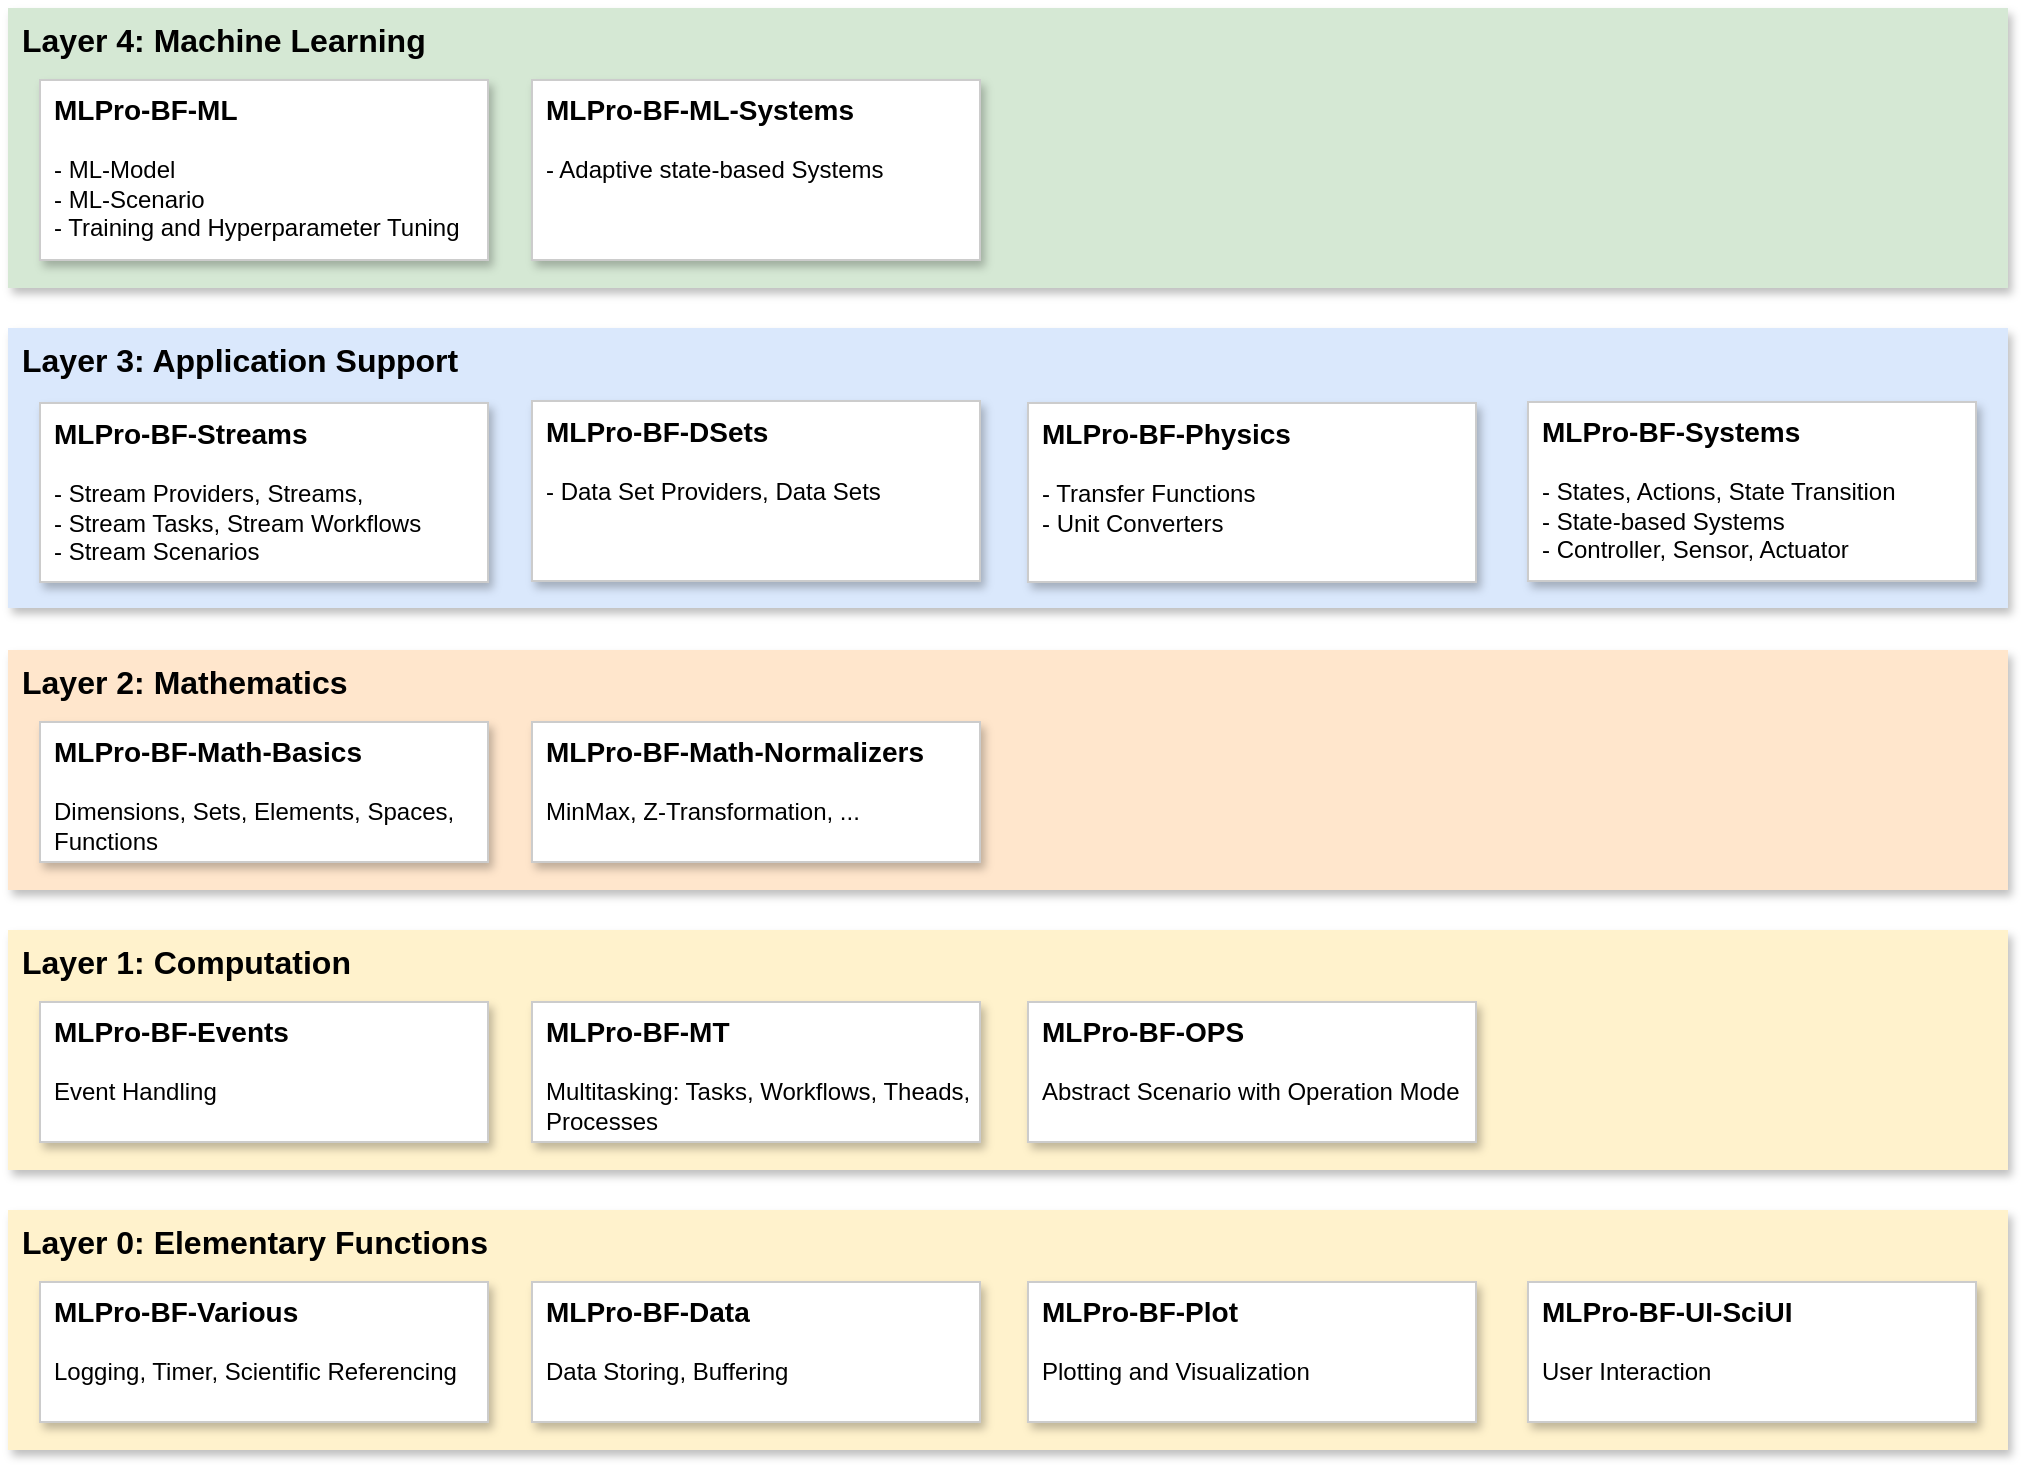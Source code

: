 <mxfile version="20.7.4" type="device"><diagram id="fFlcpSXXy8tqmFIUa-IP" name="Seite-1"><mxGraphModel dx="2894" dy="1236" grid="1" gridSize="10" guides="1" tooltips="1" connect="1" arrows="1" fold="1" page="1" pageScale="1" pageWidth="4681" pageHeight="3300" math="0" shadow="0"><root><mxCell id="0"/><mxCell id="1" parent="0"/><mxCell id="poz4g7Cixv0vnX6POtua-5" value="Layer 4: Machine Learning" style="rounded=0;whiteSpace=wrap;html=1;shadow=1;glass=0;fontSize=16;align=left;labelPosition=center;verticalLabelPosition=middle;verticalAlign=top;spacingLeft=5;spacingRight=5;fontStyle=1;fillColor=#d5e8d4;strokeColor=none;strokeWidth=2;gradientColor=none;" parent="1" vertex="1"><mxGeometry x="40" y="49" width="1000" height="140" as="geometry"/></mxCell><mxCell id="JanPlrSS_G9j6Y3K1HOv-21" value="Layer 0: Elementary Functions" style="rounded=0;whiteSpace=wrap;html=1;shadow=1;glass=0;fontSize=16;align=left;labelPosition=center;verticalLabelPosition=middle;verticalAlign=top;spacingLeft=5;fontStyle=1;strokeColor=none;fillColor=#fff2cc;strokeWidth=1;fontFamily=Helvetica;gradientColor=none;" parent="1" vertex="1"><mxGeometry x="40" y="650" width="1000" height="120" as="geometry"/></mxCell><mxCell id="JanPlrSS_G9j6Y3K1HOv-16" value="Layer 3: Application Support" style="rounded=0;whiteSpace=wrap;html=1;shadow=1;glass=0;fontSize=16;align=left;labelPosition=center;verticalLabelPosition=middle;verticalAlign=top;spacingLeft=5;spacingRight=5;fontStyle=1;fillColor=#dae8fc;strokeColor=none;strokeWidth=2;gradientColor=none;" parent="1" vertex="1"><mxGeometry x="40" y="209" width="1000" height="140" as="geometry"/></mxCell><mxCell id="JanPlrSS_G9j6Y3K1HOv-14" value="Layer 2: Mathematics" style="rounded=0;whiteSpace=wrap;html=1;shadow=1;glass=0;fontSize=16;align=left;labelPosition=center;verticalLabelPosition=middle;verticalAlign=top;spacingLeft=5;fontStyle=1;fillColor=#ffe6cc;strokeColor=none;strokeWidth=1;gradientColor=none;" parent="1" vertex="1"><mxGeometry x="40" y="370" width="1000" height="120" as="geometry"/></mxCell><mxCell id="JanPlrSS_G9j6Y3K1HOv-13" value="Layer 1: Computation" style="rounded=0;whiteSpace=wrap;html=1;shadow=1;glass=0;fontSize=16;align=left;labelPosition=center;verticalLabelPosition=middle;verticalAlign=top;spacingLeft=5;fontStyle=1;fillColor=#fff2cc;strokeColor=none;strokeWidth=1;gradientColor=none;" parent="1" vertex="1"><mxGeometry x="40" y="510" width="1000" height="120" as="geometry"/></mxCell><mxCell id="JanPlrSS_G9j6Y3K1HOv-1" value="&lt;font style=&quot;font-size: 14px;&quot;&gt;MLPro-BF-Various&lt;/font&gt;&lt;br&gt;&lt;span style=&quot;font-weight: normal;&quot;&gt;&lt;br&gt;Logging, Timer, Scientific Referencing&lt;/span&gt;" style="rounded=0;whiteSpace=wrap;html=1;glass=0;shadow=1;align=left;verticalAlign=top;fontStyle=1;spacingLeft=5;strokeColor=#CCCCCC;" parent="1" vertex="1"><mxGeometry x="56" y="686" width="224" height="70" as="geometry"/></mxCell><mxCell id="JanPlrSS_G9j6Y3K1HOv-3" value="&lt;font style=&quot;font-size: 14px;&quot;&gt;MLPro-BF-Math-Basics&lt;br&gt;&lt;/font&gt;&lt;span style=&quot;font-weight: normal;&quot;&gt;&lt;br&gt;Dimensions, Sets, Elements, Spaces, Functions&lt;/span&gt;" style="rounded=0;whiteSpace=wrap;html=1;glass=0;shadow=1;align=left;verticalAlign=top;fontStyle=1;spacingLeft=5;strokeColor=#CCCCCC;" parent="1" vertex="1"><mxGeometry x="56" y="406" width="224" height="70" as="geometry"/></mxCell><mxCell id="JanPlrSS_G9j6Y3K1HOv-4" value="&lt;font style=&quot;font-size: 14px;&quot;&gt;MLPro-BF-Events&lt;/font&gt;&lt;br&gt;&lt;br&gt;&lt;span style=&quot;font-weight: normal;&quot;&gt;Event Handling&lt;/span&gt;" style="rounded=0;whiteSpace=wrap;html=1;glass=0;shadow=1;align=left;verticalAlign=top;fontStyle=1;spacingLeft=5;strokeColor=#CCCCCC;" parent="1" vertex="1"><mxGeometry x="56" y="546" width="224" height="70" as="geometry"/></mxCell><mxCell id="JanPlrSS_G9j6Y3K1HOv-5" value="&lt;font style=&quot;font-size: 14px;&quot;&gt;MLPro-BF-MT &lt;/font&gt;&lt;br&gt;&lt;br&gt;&lt;span style=&quot;font-weight: normal;&quot;&gt;Multitasking: Tasks, Workflows, Theads, Processes&lt;/span&gt;" style="rounded=0;whiteSpace=wrap;html=1;glass=0;shadow=1;align=left;verticalAlign=top;fontStyle=1;spacingLeft=5;strokeColor=#CCCCCC;" parent="1" vertex="1"><mxGeometry x="302" y="546" width="224" height="70" as="geometry"/></mxCell><mxCell id="JanPlrSS_G9j6Y3K1HOv-6" value="&lt;font style=&quot;font-size: 14px;&quot;&gt;MLPro-BF-Streams&lt;/font&gt;&lt;br&gt;&lt;br&gt;&lt;span style=&quot;font-weight: normal;&quot;&gt;- Stream Providers, Streams,&lt;br&gt;- Stream Tasks, Stream Workflows&lt;br&gt;- Stream Scenarios&lt;br&gt;&lt;/span&gt;" style="rounded=0;whiteSpace=wrap;html=1;glass=0;shadow=1;align=left;verticalAlign=top;fontStyle=1;spacingLeft=5;strokeColor=#CCCCCC;" parent="1" vertex="1"><mxGeometry x="56" y="246.5" width="224" height="89.5" as="geometry"/></mxCell><mxCell id="JanPlrSS_G9j6Y3K1HOv-7" value="&lt;font style=&quot;font-size: 14px;&quot;&gt;MLPro-BF-Data&lt;/font&gt;&lt;br&gt;&lt;span style=&quot;font-weight: normal;&quot;&gt;&lt;br&gt;Data Storing, Buffering&lt;/span&gt;" style="rounded=0;whiteSpace=wrap;html=1;glass=0;shadow=1;align=left;verticalAlign=top;fontStyle=1;spacingLeft=5;strokeColor=#CCCCCC;" parent="1" vertex="1"><mxGeometry x="302" y="686" width="224" height="70" as="geometry"/></mxCell><mxCell id="JanPlrSS_G9j6Y3K1HOv-9" value="&lt;font style=&quot;font-size: 14px;&quot;&gt;MLPro-BF-Plot&lt;/font&gt;&lt;br&gt;&lt;span style=&quot;font-weight: normal;&quot;&gt;&lt;br&gt;Plotting and Visualization&lt;/span&gt;" style="rounded=0;whiteSpace=wrap;html=1;glass=0;shadow=1;align=left;verticalAlign=top;fontStyle=1;spacingLeft=5;strokeColor=#CCCCCC;" parent="1" vertex="1"><mxGeometry x="550" y="686" width="224" height="70" as="geometry"/></mxCell><mxCell id="JanPlrSS_G9j6Y3K1HOv-17" value="&lt;font style=&quot;font-size: 14px;&quot;&gt;MLPro-BF-DSets&amp;nbsp;&lt;/font&gt;&lt;br&gt;&lt;br&gt;&lt;span style=&quot;font-weight: normal;&quot;&gt;- Data Set Providers, Data Sets&lt;/span&gt;" style="rounded=0;whiteSpace=wrap;html=1;glass=0;shadow=1;align=left;verticalAlign=top;fontStyle=1;spacingLeft=5;strokeColor=#CCCCCC;" parent="1" vertex="1"><mxGeometry x="302" y="245.5" width="224" height="90" as="geometry"/></mxCell><mxCell id="6ukmmrOL0svYUb4AZbMv-1" value="&lt;span style=&quot;font-size: 14px;&quot;&gt;MLPro-BF-OPS&lt;br&gt;&lt;/span&gt;&lt;br&gt;&lt;span style=&quot;font-weight: 400;&quot;&gt;Abstract Scenario with Operation Mode&lt;/span&gt;" style="rounded=0;whiteSpace=wrap;html=1;glass=0;shadow=1;align=left;verticalAlign=top;fontStyle=1;spacingLeft=5;strokeColor=#CCCCCC;" parent="1" vertex="1"><mxGeometry x="550" y="546" width="224" height="70" as="geometry"/></mxCell><mxCell id="poz4g7Cixv0vnX6POtua-1" value="&lt;font style=&quot;font-size: 14px;&quot;&gt;MLPro-BF-Systems&lt;br&gt;&lt;/font&gt;&lt;span style=&quot;font-weight: normal;&quot;&gt;&lt;br&gt;- States, Actions, State Transition&lt;br&gt;- State-based Systems&lt;br&gt;- Controller, Sensor, Actuator&lt;br&gt;&lt;/span&gt;" style="rounded=0;whiteSpace=wrap;html=1;glass=0;shadow=1;align=left;verticalAlign=top;fontStyle=1;spacingLeft=5;strokeColor=#CCCCCC;" parent="1" vertex="1"><mxGeometry x="800" y="246" width="224" height="89.5" as="geometry"/></mxCell><mxCell id="JanPlrSS_G9j6Y3K1HOv-8" value="&lt;font style=&quot;font-size: 14px;&quot;&gt;MLPro-BF-ML&lt;/font&gt;&lt;span style=&quot;background-color: initial; font-weight: normal;&quot;&gt;&lt;br&gt;&lt;/span&gt;&lt;span style=&quot;background-color: initial; font-weight: normal;&quot;&gt;&lt;br&gt;&lt;/span&gt;&lt;span style=&quot;background-color: initial; font-weight: normal;&quot;&gt;- ML-Model&lt;/span&gt;&lt;span style=&quot;background-color: initial; font-weight: normal;&quot;&gt;&lt;br&gt;&lt;/span&gt;&lt;span style=&quot;background-color: initial; font-weight: normal;&quot;&gt;- ML-Scenario&lt;/span&gt;&lt;span style=&quot;background-color: initial; font-weight: normal;&quot;&gt;&lt;br&gt;&lt;/span&gt;&lt;span style=&quot;background-color: initial; font-weight: normal;&quot;&gt;- Training and Hyperparameter Tuning&lt;/span&gt;&lt;span style=&quot;background-color: initial; font-weight: normal;&quot;&gt;&lt;br&gt;&lt;/span&gt;&lt;blockquote style=&quot;margin: 0 0 0 40px; border: none; padding: 0px;&quot;&gt;&lt;/blockquote&gt;&lt;blockquote style=&quot;margin: 0 0 0 40px; border: none; padding: 0px;&quot;&gt;&lt;/blockquote&gt;" style="rounded=0;whiteSpace=wrap;html=1;glass=0;shadow=1;align=left;verticalAlign=top;fontStyle=1;spacingLeft=5;strokeColor=#CCCCCC;" parent="1" vertex="1"><mxGeometry x="56" y="85" width="224" height="90" as="geometry"/></mxCell><mxCell id="poz4g7Cixv0vnX6POtua-6" value="&lt;font style=&quot;font-size: 14px;&quot;&gt;MLPro-BF-Math-Normalizers&lt;br&gt;&lt;/font&gt;&lt;span style=&quot;font-weight: normal;&quot;&gt;&lt;br&gt;MinMax, Z-Transformation, ...&lt;/span&gt;" style="rounded=0;whiteSpace=wrap;html=1;glass=0;shadow=1;align=left;verticalAlign=top;fontStyle=1;spacingLeft=5;strokeColor=#CCCCCC;" parent="1" vertex="1"><mxGeometry x="302" y="406" width="224" height="70" as="geometry"/></mxCell><mxCell id="veiF9XdxRXXrKQOlLGOd-1" value="&lt;font style=&quot;font-size: 14px;&quot;&gt;MLPro-BF-ML-Systems&lt;/font&gt;&lt;span style=&quot;background-color: initial; font-weight: normal;&quot;&gt;&lt;br&gt;&lt;/span&gt;&lt;span style=&quot;background-color: initial; font-weight: normal;&quot;&gt;&lt;br&gt;- Adaptive state-based Systems&lt;/span&gt;&lt;span style=&quot;background-color: initial; font-weight: normal;&quot;&gt;&lt;br&gt;&lt;/span&gt;&lt;blockquote style=&quot;margin: 0 0 0 40px; border: none; padding: 0px;&quot;&gt;&lt;/blockquote&gt;&lt;blockquote style=&quot;margin: 0 0 0 40px; border: none; padding: 0px;&quot;&gt;&lt;/blockquote&gt;" style="rounded=0;whiteSpace=wrap;html=1;glass=0;shadow=1;align=left;verticalAlign=top;fontStyle=1;spacingLeft=5;strokeColor=#CCCCCC;" parent="1" vertex="1"><mxGeometry x="302" y="85" width="224" height="90" as="geometry"/></mxCell><mxCell id="XBUn-nScN2FyKaP2T_6L-1" value="&lt;font style=&quot;font-size: 14px;&quot;&gt;MLPro-BF-UI-SciUI&lt;/font&gt;&lt;br&gt;&lt;span style=&quot;font-weight: normal;&quot;&gt;&lt;br&gt;User Interaction&lt;/span&gt;" style="rounded=0;whiteSpace=wrap;html=1;glass=0;shadow=1;align=left;verticalAlign=top;fontStyle=1;spacingLeft=5;strokeColor=#CCCCCC;" parent="1" vertex="1"><mxGeometry x="800" y="686" width="224" height="70" as="geometry"/></mxCell><mxCell id="5kuujDUDl9PDafJk1SoB-1" value="&lt;span style=&quot;font-size: 14px;&quot;&gt;MLPro-BF-Physics&lt;br&gt;&lt;/span&gt;&lt;br&gt;&lt;span style=&quot;font-weight: normal;&quot;&gt;- Transfer Functions&lt;/span&gt;&lt;br&gt;&lt;span style=&quot;font-weight: normal;&quot;&gt;- Unit Converters&lt;/span&gt;" style="rounded=0;whiteSpace=wrap;html=1;glass=0;shadow=1;align=left;verticalAlign=top;fontStyle=1;spacingLeft=5;strokeColor=#CCCCCC;" vertex="1" parent="1"><mxGeometry x="550" y="246.5" width="224" height="89.5" as="geometry"/></mxCell></root></mxGraphModel></diagram></mxfile>